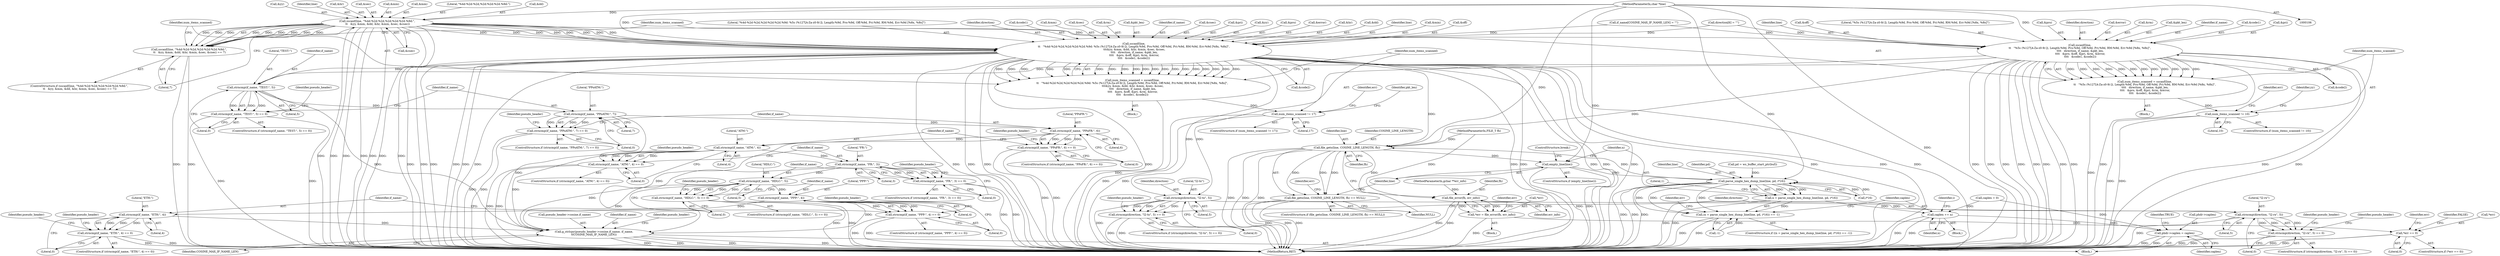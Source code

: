 digraph "0_wireshark_a66628e425db725df1ac52a3c573a03357060ddd@API" {
"1000156" [label="(Call,sscanf(line, \"%4d-%2d-%2d,%2d:%2d:%2d.%9d:\",\n \t\t   &yy, &mm, &dd, &hr, &min, &sec, &csec))"];
"1000110" [label="(MethodParameterIn,char *line)"];
"1000155" [label="(Call,sscanf(line, \"%4d-%2d-%2d,%2d:%2d:%2d.%9d:\",\n \t\t   &yy, &mm, &dd, &hr, &min, &sec, &csec) == 7)"];
"1000177" [label="(Call,sscanf(line,\n\t\t   \"%4d-%2d-%2d,%2d:%2d:%2d.%9d: %5s (%127[A-Za-z0-9/:]), Length:%9d, Pro:%9d, Off:%9d, Pri:%9d, RM:%9d, Err:%9d [%8x, %8x]\",\n \t\t\t&yy, &mm, &dd, &hr, &min, &sec, &csec,\n \t\t\t\t   direction, if_name, &pkt_len,\n \t\t\t\t   &pro, &off, &pri, &rm, &error,\n\t\t\t\t   &code1, &code2))"];
"1000175" [label="(Call,num_items_scanned = sscanf(line,\n\t\t   \"%4d-%2d-%2d,%2d:%2d:%2d.%9d: %5s (%127[A-Za-z0-9/:]), Length:%9d, Pro:%9d, Off:%9d, Pri:%9d, RM:%9d, Err:%9d [%8x, %8x]\",\n \t\t\t&yy, &mm, &dd, &hr, &min, &sec, &csec,\n \t\t\t\t   direction, if_name, &pkt_len,\n \t\t\t\t   &pro, &off, &pri, &rm, &error,\n\t\t\t\t   &code1, &code2))"];
"1000213" [label="(Call,num_items_scanned != 17)"];
"1000395" [label="(Call,strncmp(if_name, \"TEST:\", 5))"];
"1000394" [label="(Call,strncmp(if_name, \"TEST:\", 5) == 0)"];
"1000411" [label="(Call,strncmp(if_name, \"PPoATM:\", 7))"];
"1000410" [label="(Call,strncmp(if_name, \"PPoATM:\", 7) == 0)"];
"1000427" [label="(Call,strncmp(if_name, \"PPoFR:\", 6))"];
"1000426" [label="(Call,strncmp(if_name, \"PPoFR:\", 6) == 0)"];
"1000443" [label="(Call,strncmp(if_name, \"ATM:\", 4))"];
"1000442" [label="(Call,strncmp(if_name, \"ATM:\", 4) == 0)"];
"1000459" [label="(Call,strncmp(if_name, \"FR:\", 3))"];
"1000458" [label="(Call,strncmp(if_name, \"FR:\", 3) == 0)"];
"1000475" [label="(Call,strncmp(if_name, \"HDLC:\", 5))"];
"1000474" [label="(Call,strncmp(if_name, \"HDLC:\", 5) == 0)"];
"1000491" [label="(Call,strncmp(if_name, \"PPP:\", 4))"];
"1000490" [label="(Call,strncmp(if_name, \"PPP:\", 4) == 0)"];
"1000507" [label="(Call,strncmp(if_name, \"ETH:\", 4))"];
"1000506" [label="(Call,strncmp(if_name, \"ETH:\", 4) == 0)"];
"1000560" [label="(Call,g_strlcpy(pseudo_header->cosine.if_name, if_name,\n\t\tCOSINE_MAX_IF_NAME_LEN))"];
"1000531" [label="(Call,strncmp(direction, \"l2-tx\", 5))"];
"1000530" [label="(Call,strncmp(direction, \"l2-tx\", 5) == 0)"];
"1000547" [label="(Call,strncmp(direction, \"l2-rx\", 5))"];
"1000546" [label="(Call,strncmp(direction, \"l2-rx\", 5) == 0)"];
"1000634" [label="(Call,file_gets(line, COSINE_LINE_LENGTH, fh))"];
"1000633" [label="(Call,file_gets(line, COSINE_LINE_LENGTH, fh) == NULL)"];
"1000643" [label="(Call,file_error(fh, err_info))"];
"1000640" [label="(Call,*err = file_error(fh, err_info))"];
"1000647" [label="(Call,*err == 0)"];
"1000659" [label="(Call,empty_line(line))"];
"1000667" [label="(Call,parse_single_hex_dump_line(line, pd, i*16))"];
"1000664" [label="(Call,(n = parse_single_hex_dump_line(line, pd, i*16)) == -1)"];
"1000665" [label="(Call,n = parse_single_hex_dump_line(line, pd, i*16))"];
"1000687" [label="(Call,caplen += n)"];
"1000690" [label="(Call,phdr->caplen = caplen)"];
"1000232" [label="(Call,sscanf(line,\n\t\t   \"%5s (%127[A-Za-z0-9/:]), Length:%9d, Pro:%9d, Off:%9d, Pri:%9d, RM:%9d, Err:%9d [%8x, %8x]\",\n \t\t\t\t   direction, if_name, &pkt_len,\n \t\t\t\t   &pro, &off, &pri, &rm, &error,\n \t\t\t\t   &code1, &code2))"];
"1000230" [label="(Call,num_items_scanned = sscanf(line,\n\t\t   \"%5s (%127[A-Za-z0-9/:]), Length:%9d, Pro:%9d, Off:%9d, Pri:%9d, RM:%9d, Err:%9d [%8x, %8x]\",\n \t\t\t\t   direction, if_name, &pkt_len,\n \t\t\t\t   &pro, &off, &pri, &rm, &error,\n \t\t\t\t   &code1, &code2))"];
"1000254" [label="(Call,num_items_scanned != 10)"];
"1000157" [label="(Identifier,line)"];
"1000441" [label="(ControlStructure,if (strncmp(if_name, \"ATM:\", 4) == 0))"];
"1000411" [label="(Call,strncmp(if_name, \"PPoATM:\", 7))"];
"1000689" [label="(Identifier,n)"];
"1000694" [label="(Identifier,caplen)"];
"1000179" [label="(Literal,\"%4d-%2d-%2d,%2d:%2d:%2d.%9d: %5s (%127[A-Za-z0-9/:]), Length:%9d, Pro:%9d, Off:%9d, Pri:%9d, RM:%9d, Err:%9d [%8x, %8x]\")"];
"1000239" [label="(Call,&pro)"];
"1000484" [label="(Identifier,pseudo_header)"];
"1000413" [label="(Literal,\"PPoATM:\")"];
"1000494" [label="(Literal,4)"];
"1000165" [label="(Call,&hr)"];
"1000420" [label="(Identifier,pseudo_header)"];
"1000174" [label="(Block,)"];
"1000659" [label="(Call,empty_line(line))"];
"1000230" [label="(Call,num_items_scanned = sscanf(line,\n\t\t   \"%5s (%127[A-Za-z0-9/:]), Length:%9d, Pro:%9d, Off:%9d, Pri:%9d, RM:%9d, Err:%9d [%8x, %8x]\",\n \t\t\t\t   direction, if_name, &pkt_len,\n \t\t\t\t   &pro, &off, &pri, &rm, &error,\n \t\t\t\t   &code1, &code2))"];
"1000632" [label="(ControlStructure,if (file_gets(line, COSINE_LINE_LENGTH, fh) == NULL))"];
"1000670" [label="(Call,i*16)"];
"1000567" [label="(Identifier,COSINE_MAX_IF_NAME_LEN)"];
"1000635" [label="(Identifier,line)"];
"1000415" [label="(Literal,0)"];
"1000235" [label="(Identifier,direction)"];
"1000247" [label="(Call,&error)"];
"1000662" [label="(ControlStructure,break;)"];
"1000697" [label="(MethodReturn,RET)"];
"1000525" [label="(Identifier,pseudo_header)"];
"1000534" [label="(Literal,5)"];
"1000194" [label="(Identifier,direction)"];
"1000489" [label="(ControlStructure,if (strncmp(if_name, \"PPP:\", 4) == 0))"];
"1000208" [label="(Call,&code1)"];
"1000462" [label="(Literal,3)"];
"1000173" [label="(Literal,7)"];
"1000404" [label="(Identifier,pseudo_header)"];
"1000664" [label="(Call,(n = parse_single_hex_dump_line(line, pd, i*16)) == -1)"];
"1000459" [label="(Call,strncmp(if_name, \"FR:\", 3))"];
"1000474" [label="(Call,strncmp(if_name, \"HDLC:\", 5) == 0)"];
"1000182" [label="(Call,&mm)"];
"1000255" [label="(Identifier,num_items_scanned)"];
"1000190" [label="(Call,&sec)"];
"1000563" [label="(Identifier,pseudo_header)"];
"1000490" [label="(Call,strncmp(if_name, \"PPP:\", 4) == 0)"];
"1000532" [label="(Identifier,direction)"];
"1000492" [label="(Identifier,if_name)"];
"1000138" [label="(Call,if_name[COSINE_MAX_IF_NAME_LEN] = \"\")"];
"1000445" [label="(Literal,\"ATM:\")"];
"1000452" [label="(Identifier,pseudo_header)"];
"1000660" [label="(Identifier,line)"];
"1000495" [label="(Literal,0)"];
"1000666" [label="(Identifier,n)"];
"1000394" [label="(Call,strncmp(if_name, \"TEST:\", 5) == 0)"];
"1000673" [label="(Call,-1)"];
"1000637" [label="(Identifier,fh)"];
"1000169" [label="(Call,&sec)"];
"1000232" [label="(Call,sscanf(line,\n\t\t   \"%5s (%127[A-Za-z0-9/:]), Length:%9d, Pro:%9d, Off:%9d, Pri:%9d, RM:%9d, Err:%9d [%8x, %8x]\",\n \t\t\t\t   direction, if_name, &pkt_len,\n \t\t\t\t   &pro, &off, &pri, &rm, &error,\n \t\t\t\t   &code1, &code2))"];
"1000508" [label="(Identifier,if_name)"];
"1000531" [label="(Call,strncmp(direction, \"l2-tx\", 5))"];
"1000167" [label="(Call,&min)"];
"1000461" [label="(Literal,\"FR:\")"];
"1000260" [label="(Identifier,err)"];
"1000649" [label="(Identifier,err)"];
"1000668" [label="(Identifier,line)"];
"1000245" [label="(Call,&rm)"];
"1000396" [label="(Identifier,if_name)"];
"1000204" [label="(Call,&rm)"];
"1000161" [label="(Call,&mm)"];
"1000215" [label="(Literal,17)"];
"1000196" [label="(Call,&pkt_len)"];
"1000212" [label="(ControlStructure,if (num_items_scanned != 17))"];
"1000678" [label="(Identifier,err)"];
"1000195" [label="(Identifier,if_name)"];
"1000477" [label="(Literal,\"HDLC:\")"];
"1000687" [label="(Call,caplen += n)"];
"1000506" [label="(Call,strncmp(if_name, \"ETH:\", 4) == 0)"];
"1000112" [label="(MethodParameterIn,gchar **err_info)"];
"1000476" [label="(Identifier,if_name)"];
"1000654" [label="(Identifier,err)"];
"1000690" [label="(Call,phdr->caplen = caplen)"];
"1000237" [label="(Call,&pkt_len)"];
"1000156" [label="(Call,sscanf(line, \"%4d-%2d-%2d,%2d:%2d:%2d.%9d:\",\n \t\t   &yy, &mm, &dd, &hr, &min, &sec, &csec))"];
"1000473" [label="(ControlStructure,if (strncmp(if_name, \"HDLC:\", 5) == 0))"];
"1000550" [label="(Literal,5)"];
"1000639" [label="(Block,)"];
"1000646" [label="(ControlStructure,if (*err == 0))"];
"1000674" [label="(Literal,1)"];
"1000192" [label="(Call,&csec)"];
"1000251" [label="(Call,&code2)"];
"1000444" [label="(Identifier,if_name)"];
"1000436" [label="(Identifier,pseudo_header)"];
"1000256" [label="(Literal,10)"];
"1000158" [label="(Literal,\"%4d-%2d-%2d,%2d:%2d:%2d.%9d:\")"];
"1000460" [label="(Identifier,if_name)"];
"1000236" [label="(Identifier,if_name)"];
"1000202" [label="(Call,&pri)"];
"1000171" [label="(Call,&csec)"];
"1000155" [label="(Call,sscanf(line, \"%4d-%2d-%2d,%2d:%2d:%2d.%9d:\",\n \t\t   &yy, &mm, &dd, &hr, &min, &sec, &csec) == 7)"];
"1000249" [label="(Call,&code1)"];
"1000210" [label="(Call,&code2)"];
"1000696" [label="(Identifier,TRUE)"];
"1000154" [label="(ControlStructure,if (sscanf(line, \"%4d-%2d-%2d,%2d:%2d:%2d.%9d:\",\n \t\t   &yy, &mm, &dd, &hr, &min, &sec, &csec) == 7))"];
"1000428" [label="(Identifier,if_name)"];
"1000669" [label="(Identifier,pd)"];
"1000493" [label="(Literal,\"PPP:\")"];
"1000658" [label="(ControlStructure,if (empty_line(line)))"];
"1000180" [label="(Call,&yy)"];
"1000270" [label="(Identifier,yy)"];
"1000667" [label="(Call,parse_single_hex_dump_line(line, pd, i*16))"];
"1000634" [label="(Call,file_gets(line, COSINE_LINE_LENGTH, fh))"];
"1000530" [label="(Call,strncmp(direction, \"l2-tx\", 5) == 0)"];
"1000561" [label="(Call,pseudo_header->cosine.if_name)"];
"1000509" [label="(Literal,\"ETH:\")"];
"1000151" [label="(Call,caplen = 0)"];
"1000214" [label="(Identifier,num_items_scanned)"];
"1000633" [label="(Call,file_gets(line, COSINE_LINE_LENGTH, fh) == NULL)"];
"1000113" [label="(Block,)"];
"1000219" [label="(Identifier,err)"];
"1000442" [label="(Call,strncmp(if_name, \"ATM:\", 4) == 0)"];
"1000657" [label="(Identifier,FALSE)"];
"1000229" [label="(Block,)"];
"1000507" [label="(Call,strncmp(if_name, \"ETH:\", 4))"];
"1000243" [label="(Call,&pri)"];
"1000431" [label="(Literal,0)"];
"1000642" [label="(Identifier,err)"];
"1000650" [label="(Literal,0)"];
"1000641" [label="(Call,*err)"];
"1000510" [label="(Literal,4)"];
"1000414" [label="(Literal,7)"];
"1000566" [label="(Identifier,if_name)"];
"1000142" [label="(Call,direction[6] = \"\")"];
"1000547" [label="(Call,strncmp(direction, \"l2-rx\", 5))"];
"1000648" [label="(Call,*err)"];
"1000198" [label="(Call,&pro)"];
"1000571" [label="(Identifier,pseudo_header)"];
"1000163" [label="(Call,&dd)"];
"1000231" [label="(Identifier,num_items_scanned)"];
"1000159" [label="(Call,&yy)"];
"1000110" [label="(MethodParameterIn,char *line)"];
"1000426" [label="(Call,strncmp(if_name, \"PPoFR:\", 6) == 0)"];
"1000458" [label="(Call,strncmp(if_name, \"FR:\", 3) == 0)"];
"1000463" [label="(Literal,0)"];
"1000606" [label="(Call,pd = ws_buffer_start_ptr(buf))"];
"1000640" [label="(Call,*err = file_error(fh, err_info))"];
"1000560" [label="(Call,g_strlcpy(pseudo_header->cosine.if_name, if_name,\n\t\tCOSINE_MAX_IF_NAME_LEN))"];
"1000427" [label="(Call,strncmp(if_name, \"PPoFR:\", 6))"];
"1000644" [label="(Identifier,fh)"];
"1000516" [label="(Identifier,pseudo_header)"];
"1000398" [label="(Literal,5)"];
"1000397" [label="(Literal,\"TEST:\")"];
"1000447" [label="(Literal,0)"];
"1000631" [label="(Block,)"];
"1000630" [label="(Identifier,i)"];
"1000638" [label="(Identifier,NULL)"];
"1000206" [label="(Call,&error)"];
"1000233" [label="(Identifier,line)"];
"1000500" [label="(Identifier,pseudo_header)"];
"1000511" [label="(Literal,0)"];
"1000241" [label="(Call,&off)"];
"1000551" [label="(Literal,0)"];
"1000540" [label="(Identifier,pseudo_header)"];
"1000410" [label="(Call,strncmp(if_name, \"PPoATM:\", 7) == 0)"];
"1000186" [label="(Call,&hr)"];
"1000491" [label="(Call,strncmp(if_name, \"PPP:\", 4))"];
"1000286" [label="(Identifier,pkt_len)"];
"1000184" [label="(Call,&dd)"];
"1000479" [label="(Literal,0)"];
"1000665" [label="(Call,n = parse_single_hex_dump_line(line, pd, i*16))"];
"1000429" [label="(Literal,\"PPoFR:\")"];
"1000213" [label="(Call,num_items_scanned != 17)"];
"1000443" [label="(Call,strncmp(if_name, \"ATM:\", 4))"];
"1000548" [label="(Identifier,direction)"];
"1000393" [label="(ControlStructure,if (strncmp(if_name, \"TEST:\", 5) == 0))"];
"1000425" [label="(ControlStructure,if (strncmp(if_name, \"PPoFR:\", 6) == 0))"];
"1000545" [label="(ControlStructure,if (strncmp(direction, \"l2-rx\", 5) == 0))"];
"1000636" [label="(Identifier,COSINE_LINE_LENGTH)"];
"1000107" [label="(MethodParameterIn,FILE_T fh)"];
"1000645" [label="(Identifier,err_info)"];
"1000178" [label="(Identifier,line)"];
"1000478" [label="(Literal,5)"];
"1000688" [label="(Identifier,caplen)"];
"1000475" [label="(Call,strncmp(if_name, \"HDLC:\", 5))"];
"1000446" [label="(Literal,4)"];
"1000177" [label="(Call,sscanf(line,\n\t\t   \"%4d-%2d-%2d,%2d:%2d:%2d.%9d: %5s (%127[A-Za-z0-9/:]), Length:%9d, Pro:%9d, Off:%9d, Pri:%9d, RM:%9d, Err:%9d [%8x, %8x]\",\n \t\t\t&yy, &mm, &dd, &hr, &min, &sec, &csec,\n \t\t\t\t   direction, if_name, &pkt_len,\n \t\t\t\t   &pro, &off, &pri, &rm, &error,\n\t\t\t\t   &code1, &code2))"];
"1000399" [label="(Literal,0)"];
"1000188" [label="(Call,&min)"];
"1000234" [label="(Literal,\"%5s (%127[A-Za-z0-9/:]), Length:%9d, Pro:%9d, Off:%9d, Pri:%9d, RM:%9d, Err:%9d [%8x, %8x]\")"];
"1000535" [label="(Literal,0)"];
"1000647" [label="(Call,*err == 0)"];
"1000409" [label="(ControlStructure,if (strncmp(if_name, \"PPoATM:\", 7) == 0))"];
"1000533" [label="(Literal,\"l2-tx\")"];
"1000200" [label="(Call,&off)"];
"1000430" [label="(Literal,6)"];
"1000505" [label="(ControlStructure,if (strncmp(if_name, \"ETH:\", 4) == 0))"];
"1000546" [label="(Call,strncmp(direction, \"l2-rx\", 5) == 0)"];
"1000175" [label="(Call,num_items_scanned = sscanf(line,\n\t\t   \"%4d-%2d-%2d,%2d:%2d:%2d.%9d: %5s (%127[A-Za-z0-9/:]), Length:%9d, Pro:%9d, Off:%9d, Pri:%9d, RM:%9d, Err:%9d [%8x, %8x]\",\n \t\t\t&yy, &mm, &dd, &hr, &min, &sec, &csec,\n \t\t\t\t   direction, if_name, &pkt_len,\n \t\t\t\t   &pro, &off, &pri, &rm, &error,\n\t\t\t\t   &code1, &code2))"];
"1000176" [label="(Identifier,num_items_scanned)"];
"1000253" [label="(ControlStructure,if (num_items_scanned != 10))"];
"1000412" [label="(Identifier,if_name)"];
"1000556" [label="(Identifier,pseudo_header)"];
"1000468" [label="(Identifier,pseudo_header)"];
"1000395" [label="(Call,strncmp(if_name, \"TEST:\", 5))"];
"1000691" [label="(Call,phdr->caplen)"];
"1000549" [label="(Literal,\"l2-rx\")"];
"1000529" [label="(ControlStructure,if (strncmp(direction, \"l2-tx\", 5) == 0))"];
"1000254" [label="(Call,num_items_scanned != 10)"];
"1000457" [label="(ControlStructure,if (strncmp(if_name, \"FR:\", 3) == 0))"];
"1000663" [label="(ControlStructure,if ((n = parse_single_hex_dump_line(line, pd, i*16)) == -1))"];
"1000643" [label="(Call,file_error(fh, err_info))"];
"1000156" -> "1000155"  [label="AST: "];
"1000156" -> "1000171"  [label="CFG: "];
"1000157" -> "1000156"  [label="AST: "];
"1000158" -> "1000156"  [label="AST: "];
"1000159" -> "1000156"  [label="AST: "];
"1000161" -> "1000156"  [label="AST: "];
"1000163" -> "1000156"  [label="AST: "];
"1000165" -> "1000156"  [label="AST: "];
"1000167" -> "1000156"  [label="AST: "];
"1000169" -> "1000156"  [label="AST: "];
"1000171" -> "1000156"  [label="AST: "];
"1000173" -> "1000156"  [label="CFG: "];
"1000156" -> "1000697"  [label="DDG: "];
"1000156" -> "1000697"  [label="DDG: "];
"1000156" -> "1000697"  [label="DDG: "];
"1000156" -> "1000697"  [label="DDG: "];
"1000156" -> "1000697"  [label="DDG: "];
"1000156" -> "1000697"  [label="DDG: "];
"1000156" -> "1000697"  [label="DDG: "];
"1000156" -> "1000155"  [label="DDG: "];
"1000156" -> "1000155"  [label="DDG: "];
"1000156" -> "1000155"  [label="DDG: "];
"1000156" -> "1000155"  [label="DDG: "];
"1000156" -> "1000155"  [label="DDG: "];
"1000156" -> "1000155"  [label="DDG: "];
"1000156" -> "1000155"  [label="DDG: "];
"1000156" -> "1000155"  [label="DDG: "];
"1000156" -> "1000155"  [label="DDG: "];
"1000110" -> "1000156"  [label="DDG: "];
"1000156" -> "1000177"  [label="DDG: "];
"1000156" -> "1000177"  [label="DDG: "];
"1000156" -> "1000177"  [label="DDG: "];
"1000156" -> "1000177"  [label="DDG: "];
"1000156" -> "1000177"  [label="DDG: "];
"1000156" -> "1000177"  [label="DDG: "];
"1000156" -> "1000177"  [label="DDG: "];
"1000156" -> "1000177"  [label="DDG: "];
"1000156" -> "1000232"  [label="DDG: "];
"1000110" -> "1000106"  [label="AST: "];
"1000110" -> "1000697"  [label="DDG: "];
"1000110" -> "1000177"  [label="DDG: "];
"1000110" -> "1000232"  [label="DDG: "];
"1000110" -> "1000634"  [label="DDG: "];
"1000110" -> "1000659"  [label="DDG: "];
"1000110" -> "1000667"  [label="DDG: "];
"1000155" -> "1000154"  [label="AST: "];
"1000155" -> "1000173"  [label="CFG: "];
"1000173" -> "1000155"  [label="AST: "];
"1000176" -> "1000155"  [label="CFG: "];
"1000231" -> "1000155"  [label="CFG: "];
"1000155" -> "1000697"  [label="DDG: "];
"1000155" -> "1000697"  [label="DDG: "];
"1000177" -> "1000175"  [label="AST: "];
"1000177" -> "1000210"  [label="CFG: "];
"1000178" -> "1000177"  [label="AST: "];
"1000179" -> "1000177"  [label="AST: "];
"1000180" -> "1000177"  [label="AST: "];
"1000182" -> "1000177"  [label="AST: "];
"1000184" -> "1000177"  [label="AST: "];
"1000186" -> "1000177"  [label="AST: "];
"1000188" -> "1000177"  [label="AST: "];
"1000190" -> "1000177"  [label="AST: "];
"1000192" -> "1000177"  [label="AST: "];
"1000194" -> "1000177"  [label="AST: "];
"1000195" -> "1000177"  [label="AST: "];
"1000196" -> "1000177"  [label="AST: "];
"1000198" -> "1000177"  [label="AST: "];
"1000200" -> "1000177"  [label="AST: "];
"1000202" -> "1000177"  [label="AST: "];
"1000204" -> "1000177"  [label="AST: "];
"1000206" -> "1000177"  [label="AST: "];
"1000208" -> "1000177"  [label="AST: "];
"1000210" -> "1000177"  [label="AST: "];
"1000175" -> "1000177"  [label="CFG: "];
"1000177" -> "1000697"  [label="DDG: "];
"1000177" -> "1000697"  [label="DDG: "];
"1000177" -> "1000697"  [label="DDG: "];
"1000177" -> "1000697"  [label="DDG: "];
"1000177" -> "1000697"  [label="DDG: "];
"1000177" -> "1000697"  [label="DDG: "];
"1000177" -> "1000697"  [label="DDG: "];
"1000177" -> "1000697"  [label="DDG: "];
"1000177" -> "1000697"  [label="DDG: "];
"1000177" -> "1000697"  [label="DDG: "];
"1000177" -> "1000697"  [label="DDG: "];
"1000177" -> "1000697"  [label="DDG: "];
"1000177" -> "1000697"  [label="DDG: "];
"1000177" -> "1000697"  [label="DDG: "];
"1000177" -> "1000697"  [label="DDG: "];
"1000177" -> "1000697"  [label="DDG: "];
"1000177" -> "1000697"  [label="DDG: "];
"1000177" -> "1000697"  [label="DDG: "];
"1000177" -> "1000175"  [label="DDG: "];
"1000177" -> "1000175"  [label="DDG: "];
"1000177" -> "1000175"  [label="DDG: "];
"1000177" -> "1000175"  [label="DDG: "];
"1000177" -> "1000175"  [label="DDG: "];
"1000177" -> "1000175"  [label="DDG: "];
"1000177" -> "1000175"  [label="DDG: "];
"1000177" -> "1000175"  [label="DDG: "];
"1000177" -> "1000175"  [label="DDG: "];
"1000177" -> "1000175"  [label="DDG: "];
"1000177" -> "1000175"  [label="DDG: "];
"1000177" -> "1000175"  [label="DDG: "];
"1000177" -> "1000175"  [label="DDG: "];
"1000177" -> "1000175"  [label="DDG: "];
"1000177" -> "1000175"  [label="DDG: "];
"1000177" -> "1000175"  [label="DDG: "];
"1000177" -> "1000175"  [label="DDG: "];
"1000177" -> "1000175"  [label="DDG: "];
"1000177" -> "1000175"  [label="DDG: "];
"1000142" -> "1000177"  [label="DDG: "];
"1000138" -> "1000177"  [label="DDG: "];
"1000177" -> "1000395"  [label="DDG: "];
"1000177" -> "1000531"  [label="DDG: "];
"1000177" -> "1000634"  [label="DDG: "];
"1000175" -> "1000174"  [label="AST: "];
"1000176" -> "1000175"  [label="AST: "];
"1000214" -> "1000175"  [label="CFG: "];
"1000175" -> "1000697"  [label="DDG: "];
"1000175" -> "1000213"  [label="DDG: "];
"1000213" -> "1000212"  [label="AST: "];
"1000213" -> "1000215"  [label="CFG: "];
"1000214" -> "1000213"  [label="AST: "];
"1000215" -> "1000213"  [label="AST: "];
"1000219" -> "1000213"  [label="CFG: "];
"1000286" -> "1000213"  [label="CFG: "];
"1000213" -> "1000697"  [label="DDG: "];
"1000213" -> "1000697"  [label="DDG: "];
"1000395" -> "1000394"  [label="AST: "];
"1000395" -> "1000398"  [label="CFG: "];
"1000396" -> "1000395"  [label="AST: "];
"1000397" -> "1000395"  [label="AST: "];
"1000398" -> "1000395"  [label="AST: "];
"1000399" -> "1000395"  [label="CFG: "];
"1000395" -> "1000394"  [label="DDG: "];
"1000395" -> "1000394"  [label="DDG: "];
"1000395" -> "1000394"  [label="DDG: "];
"1000232" -> "1000395"  [label="DDG: "];
"1000395" -> "1000411"  [label="DDG: "];
"1000395" -> "1000560"  [label="DDG: "];
"1000394" -> "1000393"  [label="AST: "];
"1000394" -> "1000399"  [label="CFG: "];
"1000399" -> "1000394"  [label="AST: "];
"1000404" -> "1000394"  [label="CFG: "];
"1000412" -> "1000394"  [label="CFG: "];
"1000394" -> "1000697"  [label="DDG: "];
"1000394" -> "1000697"  [label="DDG: "];
"1000411" -> "1000410"  [label="AST: "];
"1000411" -> "1000414"  [label="CFG: "];
"1000412" -> "1000411"  [label="AST: "];
"1000413" -> "1000411"  [label="AST: "];
"1000414" -> "1000411"  [label="AST: "];
"1000415" -> "1000411"  [label="CFG: "];
"1000411" -> "1000410"  [label="DDG: "];
"1000411" -> "1000410"  [label="DDG: "];
"1000411" -> "1000410"  [label="DDG: "];
"1000411" -> "1000427"  [label="DDG: "];
"1000411" -> "1000560"  [label="DDG: "];
"1000410" -> "1000409"  [label="AST: "];
"1000410" -> "1000415"  [label="CFG: "];
"1000415" -> "1000410"  [label="AST: "];
"1000420" -> "1000410"  [label="CFG: "];
"1000428" -> "1000410"  [label="CFG: "];
"1000410" -> "1000697"  [label="DDG: "];
"1000410" -> "1000697"  [label="DDG: "];
"1000427" -> "1000426"  [label="AST: "];
"1000427" -> "1000430"  [label="CFG: "];
"1000428" -> "1000427"  [label="AST: "];
"1000429" -> "1000427"  [label="AST: "];
"1000430" -> "1000427"  [label="AST: "];
"1000431" -> "1000427"  [label="CFG: "];
"1000427" -> "1000426"  [label="DDG: "];
"1000427" -> "1000426"  [label="DDG: "];
"1000427" -> "1000426"  [label="DDG: "];
"1000427" -> "1000443"  [label="DDG: "];
"1000427" -> "1000560"  [label="DDG: "];
"1000426" -> "1000425"  [label="AST: "];
"1000426" -> "1000431"  [label="CFG: "];
"1000431" -> "1000426"  [label="AST: "];
"1000436" -> "1000426"  [label="CFG: "];
"1000444" -> "1000426"  [label="CFG: "];
"1000426" -> "1000697"  [label="DDG: "];
"1000426" -> "1000697"  [label="DDG: "];
"1000443" -> "1000442"  [label="AST: "];
"1000443" -> "1000446"  [label="CFG: "];
"1000444" -> "1000443"  [label="AST: "];
"1000445" -> "1000443"  [label="AST: "];
"1000446" -> "1000443"  [label="AST: "];
"1000447" -> "1000443"  [label="CFG: "];
"1000443" -> "1000442"  [label="DDG: "];
"1000443" -> "1000442"  [label="DDG: "];
"1000443" -> "1000442"  [label="DDG: "];
"1000443" -> "1000459"  [label="DDG: "];
"1000443" -> "1000560"  [label="DDG: "];
"1000442" -> "1000441"  [label="AST: "];
"1000442" -> "1000447"  [label="CFG: "];
"1000447" -> "1000442"  [label="AST: "];
"1000452" -> "1000442"  [label="CFG: "];
"1000460" -> "1000442"  [label="CFG: "];
"1000442" -> "1000697"  [label="DDG: "];
"1000442" -> "1000697"  [label="DDG: "];
"1000459" -> "1000458"  [label="AST: "];
"1000459" -> "1000462"  [label="CFG: "];
"1000460" -> "1000459"  [label="AST: "];
"1000461" -> "1000459"  [label="AST: "];
"1000462" -> "1000459"  [label="AST: "];
"1000463" -> "1000459"  [label="CFG: "];
"1000459" -> "1000458"  [label="DDG: "];
"1000459" -> "1000458"  [label="DDG: "];
"1000459" -> "1000458"  [label="DDG: "];
"1000459" -> "1000475"  [label="DDG: "];
"1000459" -> "1000560"  [label="DDG: "];
"1000458" -> "1000457"  [label="AST: "];
"1000458" -> "1000463"  [label="CFG: "];
"1000463" -> "1000458"  [label="AST: "];
"1000468" -> "1000458"  [label="CFG: "];
"1000476" -> "1000458"  [label="CFG: "];
"1000458" -> "1000697"  [label="DDG: "];
"1000458" -> "1000697"  [label="DDG: "];
"1000475" -> "1000474"  [label="AST: "];
"1000475" -> "1000478"  [label="CFG: "];
"1000476" -> "1000475"  [label="AST: "];
"1000477" -> "1000475"  [label="AST: "];
"1000478" -> "1000475"  [label="AST: "];
"1000479" -> "1000475"  [label="CFG: "];
"1000475" -> "1000474"  [label="DDG: "];
"1000475" -> "1000474"  [label="DDG: "];
"1000475" -> "1000474"  [label="DDG: "];
"1000475" -> "1000491"  [label="DDG: "];
"1000475" -> "1000560"  [label="DDG: "];
"1000474" -> "1000473"  [label="AST: "];
"1000474" -> "1000479"  [label="CFG: "];
"1000479" -> "1000474"  [label="AST: "];
"1000484" -> "1000474"  [label="CFG: "];
"1000492" -> "1000474"  [label="CFG: "];
"1000474" -> "1000697"  [label="DDG: "];
"1000474" -> "1000697"  [label="DDG: "];
"1000491" -> "1000490"  [label="AST: "];
"1000491" -> "1000494"  [label="CFG: "];
"1000492" -> "1000491"  [label="AST: "];
"1000493" -> "1000491"  [label="AST: "];
"1000494" -> "1000491"  [label="AST: "];
"1000495" -> "1000491"  [label="CFG: "];
"1000491" -> "1000490"  [label="DDG: "];
"1000491" -> "1000490"  [label="DDG: "];
"1000491" -> "1000490"  [label="DDG: "];
"1000491" -> "1000507"  [label="DDG: "];
"1000491" -> "1000560"  [label="DDG: "];
"1000490" -> "1000489"  [label="AST: "];
"1000490" -> "1000495"  [label="CFG: "];
"1000495" -> "1000490"  [label="AST: "];
"1000500" -> "1000490"  [label="CFG: "];
"1000508" -> "1000490"  [label="CFG: "];
"1000490" -> "1000697"  [label="DDG: "];
"1000490" -> "1000697"  [label="DDG: "];
"1000507" -> "1000506"  [label="AST: "];
"1000507" -> "1000510"  [label="CFG: "];
"1000508" -> "1000507"  [label="AST: "];
"1000509" -> "1000507"  [label="AST: "];
"1000510" -> "1000507"  [label="AST: "];
"1000511" -> "1000507"  [label="CFG: "];
"1000507" -> "1000506"  [label="DDG: "];
"1000507" -> "1000506"  [label="DDG: "];
"1000507" -> "1000506"  [label="DDG: "];
"1000507" -> "1000560"  [label="DDG: "];
"1000506" -> "1000505"  [label="AST: "];
"1000506" -> "1000511"  [label="CFG: "];
"1000511" -> "1000506"  [label="AST: "];
"1000516" -> "1000506"  [label="CFG: "];
"1000525" -> "1000506"  [label="CFG: "];
"1000506" -> "1000697"  [label="DDG: "];
"1000506" -> "1000697"  [label="DDG: "];
"1000560" -> "1000113"  [label="AST: "];
"1000560" -> "1000567"  [label="CFG: "];
"1000561" -> "1000560"  [label="AST: "];
"1000566" -> "1000560"  [label="AST: "];
"1000567" -> "1000560"  [label="AST: "];
"1000571" -> "1000560"  [label="CFG: "];
"1000560" -> "1000697"  [label="DDG: "];
"1000560" -> "1000697"  [label="DDG: "];
"1000560" -> "1000697"  [label="DDG: "];
"1000560" -> "1000697"  [label="DDG: "];
"1000531" -> "1000530"  [label="AST: "];
"1000531" -> "1000534"  [label="CFG: "];
"1000532" -> "1000531"  [label="AST: "];
"1000533" -> "1000531"  [label="AST: "];
"1000534" -> "1000531"  [label="AST: "];
"1000535" -> "1000531"  [label="CFG: "];
"1000531" -> "1000697"  [label="DDG: "];
"1000531" -> "1000530"  [label="DDG: "];
"1000531" -> "1000530"  [label="DDG: "];
"1000531" -> "1000530"  [label="DDG: "];
"1000232" -> "1000531"  [label="DDG: "];
"1000531" -> "1000547"  [label="DDG: "];
"1000530" -> "1000529"  [label="AST: "];
"1000530" -> "1000535"  [label="CFG: "];
"1000535" -> "1000530"  [label="AST: "];
"1000540" -> "1000530"  [label="CFG: "];
"1000548" -> "1000530"  [label="CFG: "];
"1000530" -> "1000697"  [label="DDG: "];
"1000530" -> "1000697"  [label="DDG: "];
"1000547" -> "1000546"  [label="AST: "];
"1000547" -> "1000550"  [label="CFG: "];
"1000548" -> "1000547"  [label="AST: "];
"1000549" -> "1000547"  [label="AST: "];
"1000550" -> "1000547"  [label="AST: "];
"1000551" -> "1000547"  [label="CFG: "];
"1000547" -> "1000697"  [label="DDG: "];
"1000547" -> "1000546"  [label="DDG: "];
"1000547" -> "1000546"  [label="DDG: "];
"1000547" -> "1000546"  [label="DDG: "];
"1000546" -> "1000545"  [label="AST: "];
"1000546" -> "1000551"  [label="CFG: "];
"1000551" -> "1000546"  [label="AST: "];
"1000556" -> "1000546"  [label="CFG: "];
"1000563" -> "1000546"  [label="CFG: "];
"1000546" -> "1000697"  [label="DDG: "];
"1000546" -> "1000697"  [label="DDG: "];
"1000634" -> "1000633"  [label="AST: "];
"1000634" -> "1000637"  [label="CFG: "];
"1000635" -> "1000634"  [label="AST: "];
"1000636" -> "1000634"  [label="AST: "];
"1000637" -> "1000634"  [label="AST: "];
"1000638" -> "1000634"  [label="CFG: "];
"1000634" -> "1000697"  [label="DDG: "];
"1000634" -> "1000697"  [label="DDG: "];
"1000634" -> "1000697"  [label="DDG: "];
"1000634" -> "1000633"  [label="DDG: "];
"1000634" -> "1000633"  [label="DDG: "];
"1000634" -> "1000633"  [label="DDG: "];
"1000232" -> "1000634"  [label="DDG: "];
"1000667" -> "1000634"  [label="DDG: "];
"1000107" -> "1000634"  [label="DDG: "];
"1000634" -> "1000643"  [label="DDG: "];
"1000634" -> "1000659"  [label="DDG: "];
"1000633" -> "1000632"  [label="AST: "];
"1000633" -> "1000638"  [label="CFG: "];
"1000638" -> "1000633"  [label="AST: "];
"1000642" -> "1000633"  [label="CFG: "];
"1000660" -> "1000633"  [label="CFG: "];
"1000633" -> "1000697"  [label="DDG: "];
"1000633" -> "1000697"  [label="DDG: "];
"1000633" -> "1000697"  [label="DDG: "];
"1000643" -> "1000640"  [label="AST: "];
"1000643" -> "1000645"  [label="CFG: "];
"1000644" -> "1000643"  [label="AST: "];
"1000645" -> "1000643"  [label="AST: "];
"1000640" -> "1000643"  [label="CFG: "];
"1000643" -> "1000697"  [label="DDG: "];
"1000643" -> "1000697"  [label="DDG: "];
"1000643" -> "1000640"  [label="DDG: "];
"1000643" -> "1000640"  [label="DDG: "];
"1000107" -> "1000643"  [label="DDG: "];
"1000112" -> "1000643"  [label="DDG: "];
"1000640" -> "1000639"  [label="AST: "];
"1000641" -> "1000640"  [label="AST: "];
"1000649" -> "1000640"  [label="CFG: "];
"1000640" -> "1000697"  [label="DDG: "];
"1000640" -> "1000647"  [label="DDG: "];
"1000647" -> "1000646"  [label="AST: "];
"1000647" -> "1000650"  [label="CFG: "];
"1000648" -> "1000647"  [label="AST: "];
"1000650" -> "1000647"  [label="AST: "];
"1000654" -> "1000647"  [label="CFG: "];
"1000657" -> "1000647"  [label="CFG: "];
"1000647" -> "1000697"  [label="DDG: "];
"1000647" -> "1000697"  [label="DDG: "];
"1000659" -> "1000658"  [label="AST: "];
"1000659" -> "1000660"  [label="CFG: "];
"1000660" -> "1000659"  [label="AST: "];
"1000662" -> "1000659"  [label="CFG: "];
"1000666" -> "1000659"  [label="CFG: "];
"1000659" -> "1000697"  [label="DDG: "];
"1000659" -> "1000697"  [label="DDG: "];
"1000659" -> "1000667"  [label="DDG: "];
"1000667" -> "1000665"  [label="AST: "];
"1000667" -> "1000670"  [label="CFG: "];
"1000668" -> "1000667"  [label="AST: "];
"1000669" -> "1000667"  [label="AST: "];
"1000670" -> "1000667"  [label="AST: "];
"1000665" -> "1000667"  [label="CFG: "];
"1000667" -> "1000697"  [label="DDG: "];
"1000667" -> "1000697"  [label="DDG: "];
"1000667" -> "1000697"  [label="DDG: "];
"1000667" -> "1000664"  [label="DDG: "];
"1000667" -> "1000664"  [label="DDG: "];
"1000667" -> "1000664"  [label="DDG: "];
"1000667" -> "1000665"  [label="DDG: "];
"1000667" -> "1000665"  [label="DDG: "];
"1000667" -> "1000665"  [label="DDG: "];
"1000606" -> "1000667"  [label="DDG: "];
"1000670" -> "1000667"  [label="DDG: "];
"1000670" -> "1000667"  [label="DDG: "];
"1000664" -> "1000663"  [label="AST: "];
"1000664" -> "1000673"  [label="CFG: "];
"1000665" -> "1000664"  [label="AST: "];
"1000673" -> "1000664"  [label="AST: "];
"1000678" -> "1000664"  [label="CFG: "];
"1000688" -> "1000664"  [label="CFG: "];
"1000664" -> "1000697"  [label="DDG: "];
"1000664" -> "1000697"  [label="DDG: "];
"1000665" -> "1000664"  [label="DDG: "];
"1000673" -> "1000664"  [label="DDG: "];
"1000666" -> "1000665"  [label="AST: "];
"1000674" -> "1000665"  [label="CFG: "];
"1000665" -> "1000697"  [label="DDG: "];
"1000665" -> "1000697"  [label="DDG: "];
"1000665" -> "1000687"  [label="DDG: "];
"1000687" -> "1000631"  [label="AST: "];
"1000687" -> "1000689"  [label="CFG: "];
"1000688" -> "1000687"  [label="AST: "];
"1000689" -> "1000687"  [label="AST: "];
"1000630" -> "1000687"  [label="CFG: "];
"1000687" -> "1000697"  [label="DDG: "];
"1000687" -> "1000697"  [label="DDG: "];
"1000151" -> "1000687"  [label="DDG: "];
"1000687" -> "1000690"  [label="DDG: "];
"1000690" -> "1000113"  [label="AST: "];
"1000690" -> "1000694"  [label="CFG: "];
"1000691" -> "1000690"  [label="AST: "];
"1000694" -> "1000690"  [label="AST: "];
"1000696" -> "1000690"  [label="CFG: "];
"1000690" -> "1000697"  [label="DDG: "];
"1000690" -> "1000697"  [label="DDG: "];
"1000151" -> "1000690"  [label="DDG: "];
"1000232" -> "1000230"  [label="AST: "];
"1000232" -> "1000251"  [label="CFG: "];
"1000233" -> "1000232"  [label="AST: "];
"1000234" -> "1000232"  [label="AST: "];
"1000235" -> "1000232"  [label="AST: "];
"1000236" -> "1000232"  [label="AST: "];
"1000237" -> "1000232"  [label="AST: "];
"1000239" -> "1000232"  [label="AST: "];
"1000241" -> "1000232"  [label="AST: "];
"1000243" -> "1000232"  [label="AST: "];
"1000245" -> "1000232"  [label="AST: "];
"1000247" -> "1000232"  [label="AST: "];
"1000249" -> "1000232"  [label="AST: "];
"1000251" -> "1000232"  [label="AST: "];
"1000230" -> "1000232"  [label="CFG: "];
"1000232" -> "1000697"  [label="DDG: "];
"1000232" -> "1000697"  [label="DDG: "];
"1000232" -> "1000697"  [label="DDG: "];
"1000232" -> "1000697"  [label="DDG: "];
"1000232" -> "1000697"  [label="DDG: "];
"1000232" -> "1000697"  [label="DDG: "];
"1000232" -> "1000697"  [label="DDG: "];
"1000232" -> "1000697"  [label="DDG: "];
"1000232" -> "1000697"  [label="DDG: "];
"1000232" -> "1000697"  [label="DDG: "];
"1000232" -> "1000697"  [label="DDG: "];
"1000232" -> "1000230"  [label="DDG: "];
"1000232" -> "1000230"  [label="DDG: "];
"1000232" -> "1000230"  [label="DDG: "];
"1000232" -> "1000230"  [label="DDG: "];
"1000232" -> "1000230"  [label="DDG: "];
"1000232" -> "1000230"  [label="DDG: "];
"1000232" -> "1000230"  [label="DDG: "];
"1000232" -> "1000230"  [label="DDG: "];
"1000232" -> "1000230"  [label="DDG: "];
"1000232" -> "1000230"  [label="DDG: "];
"1000232" -> "1000230"  [label="DDG: "];
"1000232" -> "1000230"  [label="DDG: "];
"1000142" -> "1000232"  [label="DDG: "];
"1000138" -> "1000232"  [label="DDG: "];
"1000230" -> "1000229"  [label="AST: "];
"1000231" -> "1000230"  [label="AST: "];
"1000255" -> "1000230"  [label="CFG: "];
"1000230" -> "1000697"  [label="DDG: "];
"1000230" -> "1000254"  [label="DDG: "];
"1000254" -> "1000253"  [label="AST: "];
"1000254" -> "1000256"  [label="CFG: "];
"1000255" -> "1000254"  [label="AST: "];
"1000256" -> "1000254"  [label="AST: "];
"1000260" -> "1000254"  [label="CFG: "];
"1000270" -> "1000254"  [label="CFG: "];
"1000254" -> "1000697"  [label="DDG: "];
"1000254" -> "1000697"  [label="DDG: "];
}
